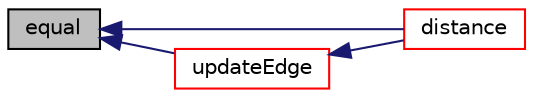 digraph "equal"
{
  bgcolor="transparent";
  edge [fontname="Helvetica",fontsize="10",labelfontname="Helvetica",labelfontsize="10"];
  node [fontname="Helvetica",fontsize="10",shape=record];
  rankdir="LR";
  Node1 [label="equal",height=0.2,width=0.4,color="black", fillcolor="grey75", style="filled", fontcolor="black"];
  Node1 -> Node2 [dir="back",color="midnightblue",fontsize="10",style="solid",fontname="Helvetica"];
  Node2 [label="distance",height=0.2,width=0.4,color="red",URL="$a01940.html#a51e502d44685c6838fedbe1e3c809386"];
  Node1 -> Node3 [dir="back",color="midnightblue",fontsize="10",style="solid",fontname="Helvetica"];
  Node3 [label="updateEdge",height=0.2,width=0.4,color="red",URL="$a01940.html#ad662393e5d6f25086d1f69031cf4a011",tooltip="Influence of point on edge. "];
  Node3 -> Node2 [dir="back",color="midnightblue",fontsize="10",style="solid",fontname="Helvetica"];
}
